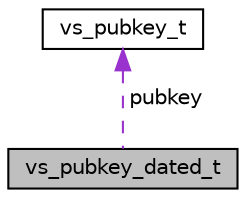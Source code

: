 digraph "vs_pubkey_dated_t"
{
 // LATEX_PDF_SIZE
  edge [fontname="Helvetica",fontsize="10",labelfontname="Helvetica",labelfontsize="10"];
  node [fontname="Helvetica",fontsize="10",shape=record];
  Node1 [label="vs_pubkey_dated_t",height=0.2,width=0.4,color="black", fillcolor="grey75", style="filled", fontcolor="black",tooltip="Public key with date information."];
  Node2 -> Node1 [dir="back",color="darkorchid3",fontsize="10",style="dashed",label=" pubkey" ,fontname="Helvetica"];
  Node2 [label="vs_pubkey_t",height=0.2,width=0.4,color="black", fillcolor="white", style="filled",URL="$structvs__pubkey__t.html",tooltip="Public key type."];
}
